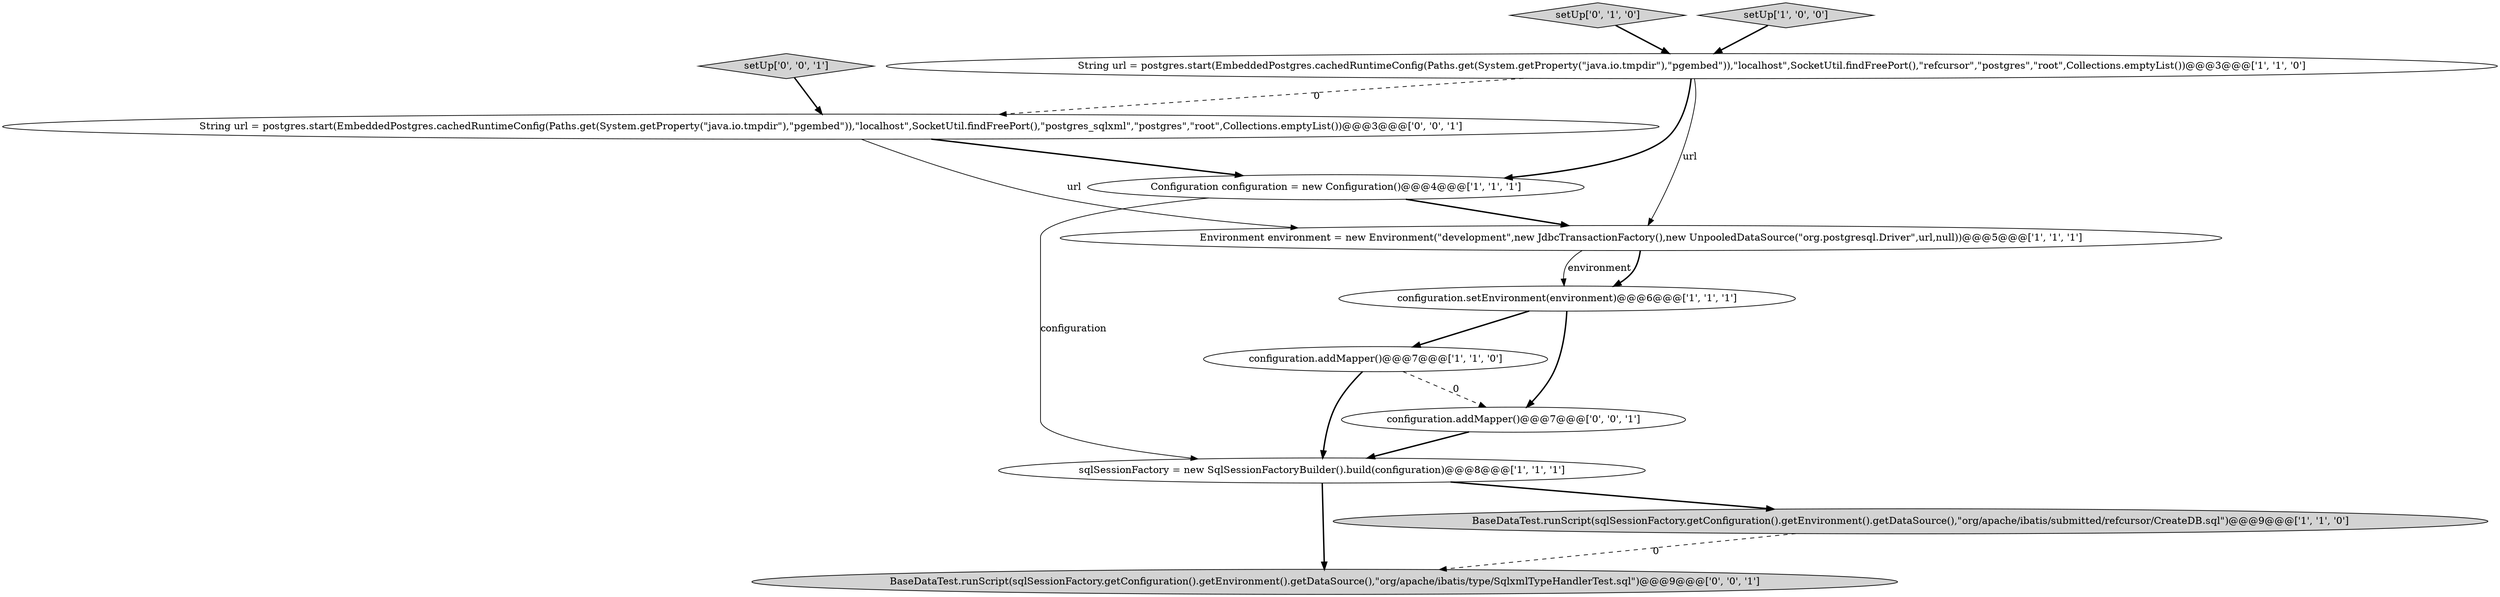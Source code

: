 digraph {
9 [style = filled, label = "configuration.addMapper()@@@7@@@['0', '0', '1']", fillcolor = white, shape = ellipse image = "AAA0AAABBB3BBB"];
12 [style = filled, label = "setUp['0', '0', '1']", fillcolor = lightgray, shape = diamond image = "AAA0AAABBB3BBB"];
2 [style = filled, label = "Configuration configuration = new Configuration()@@@4@@@['1', '1', '1']", fillcolor = white, shape = ellipse image = "AAA0AAABBB1BBB"];
10 [style = filled, label = "String url = postgres.start(EmbeddedPostgres.cachedRuntimeConfig(Paths.get(System.getProperty(\"java.io.tmpdir\"),\"pgembed\")),\"localhost\",SocketUtil.findFreePort(),\"postgres_sqlxml\",\"postgres\",\"root\",Collections.emptyList())@@@3@@@['0', '0', '1']", fillcolor = white, shape = ellipse image = "AAA0AAABBB3BBB"];
6 [style = filled, label = "sqlSessionFactory = new SqlSessionFactoryBuilder().build(configuration)@@@8@@@['1', '1', '1']", fillcolor = white, shape = ellipse image = "AAA0AAABBB1BBB"];
7 [style = filled, label = "configuration.setEnvironment(environment)@@@6@@@['1', '1', '1']", fillcolor = white, shape = ellipse image = "AAA0AAABBB1BBB"];
4 [style = filled, label = "String url = postgres.start(EmbeddedPostgres.cachedRuntimeConfig(Paths.get(System.getProperty(\"java.io.tmpdir\"),\"pgembed\")),\"localhost\",SocketUtil.findFreePort(),\"refcursor\",\"postgres\",\"root\",Collections.emptyList())@@@3@@@['1', '1', '0']", fillcolor = white, shape = ellipse image = "AAA0AAABBB1BBB"];
5 [style = filled, label = "BaseDataTest.runScript(sqlSessionFactory.getConfiguration().getEnvironment().getDataSource(),\"org/apache/ibatis/submitted/refcursor/CreateDB.sql\")@@@9@@@['1', '1', '0']", fillcolor = lightgray, shape = ellipse image = "AAA0AAABBB1BBB"];
8 [style = filled, label = "setUp['0', '1', '0']", fillcolor = lightgray, shape = diamond image = "AAA0AAABBB2BBB"];
3 [style = filled, label = "Environment environment = new Environment(\"development\",new JdbcTransactionFactory(),new UnpooledDataSource(\"org.postgresql.Driver\",url,null))@@@5@@@['1', '1', '1']", fillcolor = white, shape = ellipse image = "AAA0AAABBB1BBB"];
1 [style = filled, label = "setUp['1', '0', '0']", fillcolor = lightgray, shape = diamond image = "AAA0AAABBB1BBB"];
0 [style = filled, label = "configuration.addMapper()@@@7@@@['1', '1', '0']", fillcolor = white, shape = ellipse image = "AAA0AAABBB1BBB"];
11 [style = filled, label = "BaseDataTest.runScript(sqlSessionFactory.getConfiguration().getEnvironment().getDataSource(),\"org/apache/ibatis/type/SqlxmlTypeHandlerTest.sql\")@@@9@@@['0', '0', '1']", fillcolor = lightgray, shape = ellipse image = "AAA0AAABBB3BBB"];
7->9 [style = bold, label=""];
3->7 [style = solid, label="environment"];
6->5 [style = bold, label=""];
1->4 [style = bold, label=""];
10->2 [style = bold, label=""];
7->0 [style = bold, label=""];
12->10 [style = bold, label=""];
4->3 [style = solid, label="url"];
4->2 [style = bold, label=""];
8->4 [style = bold, label=""];
2->6 [style = solid, label="configuration"];
10->3 [style = solid, label="url"];
4->10 [style = dashed, label="0"];
3->7 [style = bold, label=""];
0->9 [style = dashed, label="0"];
5->11 [style = dashed, label="0"];
0->6 [style = bold, label=""];
6->11 [style = bold, label=""];
2->3 [style = bold, label=""];
9->6 [style = bold, label=""];
}
